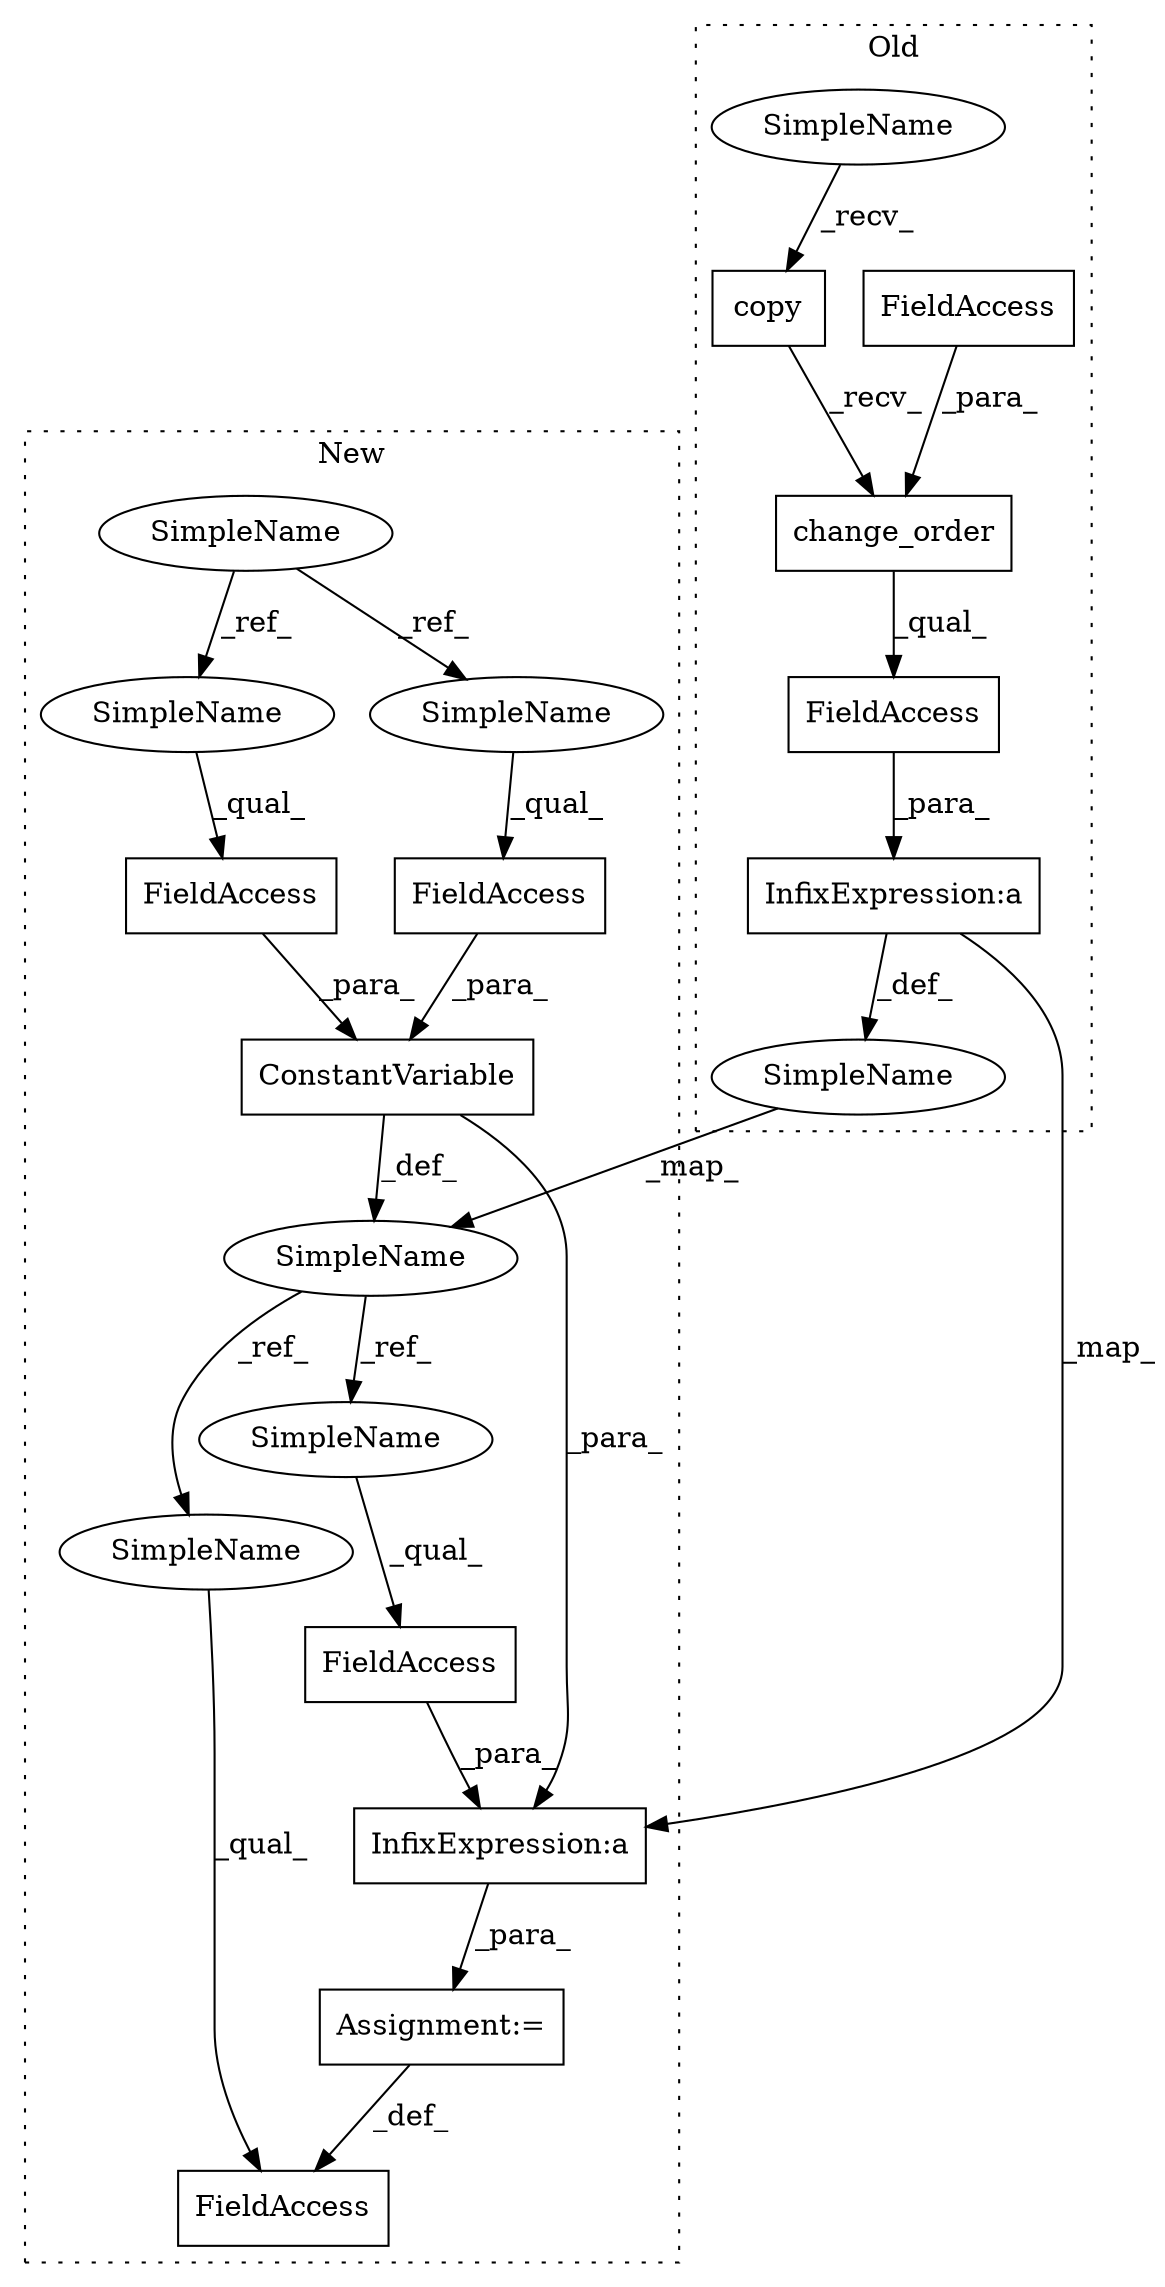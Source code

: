 digraph G {
subgraph cluster0 {
1 [label="change_order" a="32" s="937,957" l="13,1" shape="box"];
5 [label="FieldAccess" a="22" s="927" l="36" shape="box"];
7 [label="copy" a="32" s="930" l="6" shape="box"];
10 [label="FieldAccess" a="22" s="950" l="7" shape="box"];
13 [label="SimpleName" a="42" s="904" l="5" shape="ellipse"];
15 [label="InfixExpression:a" a="27" s="963" l="3" shape="box"];
20 [label="SimpleName" a="42" s="927" l="2" shape="ellipse"];
label = "Old";
style="dotted";
}
subgraph cluster1 {
2 [label="ConstantVariable" a="32" s="910,943" l="17,1" shape="box"];
3 [label="FieldAccess" a="22" s="927" l="7" shape="box"];
4 [label="FieldAccess" a="22" s="935" l="8" shape="box"];
6 [label="FieldAccess" a="22" s="984" l="10" shape="box"];
8 [label="SimpleName" a="42" s="804" l="2" shape="ellipse"];
9 [label="FieldAccess" a="22" s="972" l="10" shape="box"];
11 [label="Assignment:=" a="7" s="982" l="1" shape="box"];
12 [label="SimpleName" a="42" s="904" l="5" shape="ellipse"];
14 [label="InfixExpression:a" a="27" s="994" l="3" shape="box"];
16 [label="SimpleName" a="42" s="984" l="5" shape="ellipse"];
17 [label="SimpleName" a="42" s="972" l="5" shape="ellipse"];
18 [label="SimpleName" a="42" s="927" l="2" shape="ellipse"];
19 [label="SimpleName" a="42" s="935" l="2" shape="ellipse"];
label = "New";
style="dotted";
}
1 -> 5 [label="_qual_"];
2 -> 12 [label="_def_"];
2 -> 14 [label="_para_"];
3 -> 2 [label="_para_"];
4 -> 2 [label="_para_"];
5 -> 15 [label="_para_"];
6 -> 14 [label="_para_"];
7 -> 1 [label="_recv_"];
8 -> 18 [label="_ref_"];
8 -> 19 [label="_ref_"];
10 -> 1 [label="_para_"];
11 -> 9 [label="_def_"];
12 -> 16 [label="_ref_"];
12 -> 17 [label="_ref_"];
13 -> 12 [label="_map_"];
14 -> 11 [label="_para_"];
15 -> 14 [label="_map_"];
15 -> 13 [label="_def_"];
16 -> 6 [label="_qual_"];
17 -> 9 [label="_qual_"];
18 -> 3 [label="_qual_"];
19 -> 4 [label="_qual_"];
20 -> 7 [label="_recv_"];
}